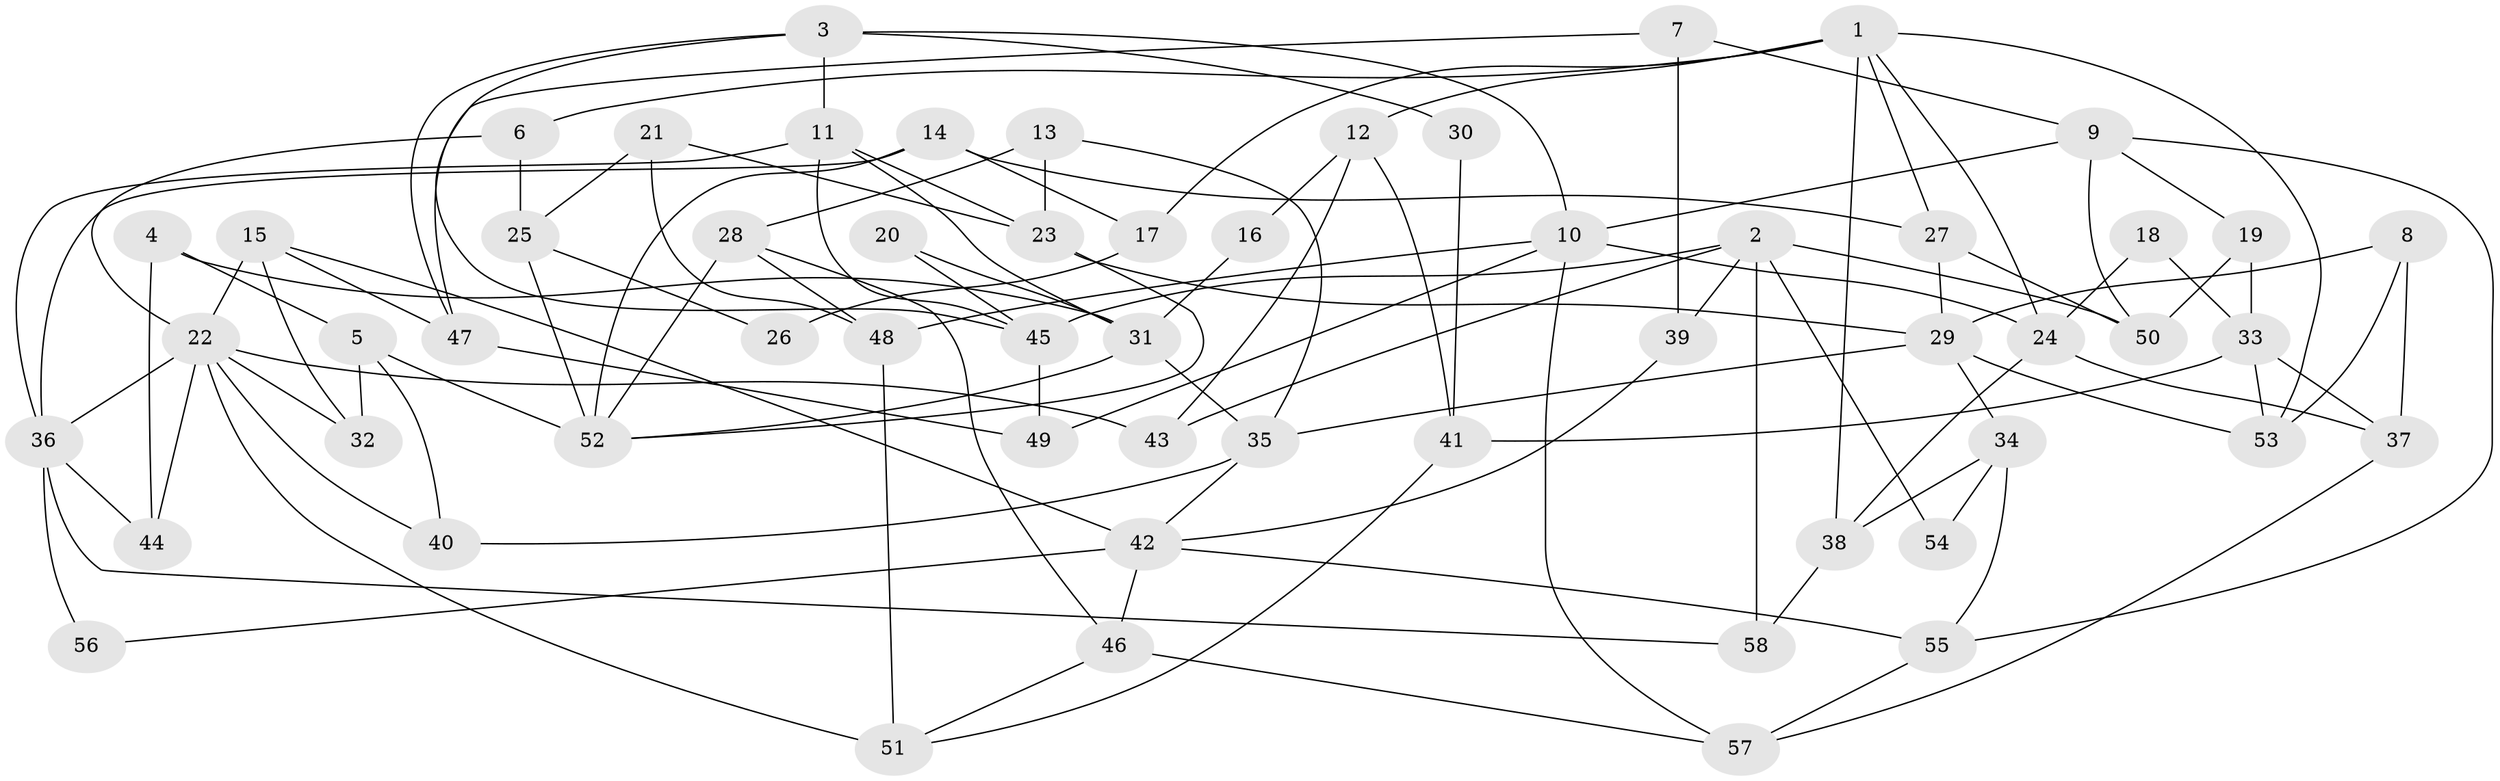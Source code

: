 // Generated by graph-tools (version 1.1) at 2025/36/03/09/25 02:36:21]
// undirected, 58 vertices, 116 edges
graph export_dot {
graph [start="1"]
  node [color=gray90,style=filled];
  1;
  2;
  3;
  4;
  5;
  6;
  7;
  8;
  9;
  10;
  11;
  12;
  13;
  14;
  15;
  16;
  17;
  18;
  19;
  20;
  21;
  22;
  23;
  24;
  25;
  26;
  27;
  28;
  29;
  30;
  31;
  32;
  33;
  34;
  35;
  36;
  37;
  38;
  39;
  40;
  41;
  42;
  43;
  44;
  45;
  46;
  47;
  48;
  49;
  50;
  51;
  52;
  53;
  54;
  55;
  56;
  57;
  58;
  1 -- 53;
  1 -- 24;
  1 -- 6;
  1 -- 12;
  1 -- 17;
  1 -- 27;
  1 -- 38;
  2 -- 58;
  2 -- 45;
  2 -- 39;
  2 -- 43;
  2 -- 50;
  2 -- 54;
  3 -- 10;
  3 -- 11;
  3 -- 30;
  3 -- 45;
  3 -- 47;
  4 -- 5;
  4 -- 44;
  4 -- 31;
  5 -- 32;
  5 -- 52;
  5 -- 40;
  6 -- 22;
  6 -- 25;
  7 -- 9;
  7 -- 39;
  7 -- 47;
  8 -- 37;
  8 -- 29;
  8 -- 53;
  9 -- 50;
  9 -- 10;
  9 -- 19;
  9 -- 55;
  10 -- 24;
  10 -- 57;
  10 -- 48;
  10 -- 49;
  11 -- 45;
  11 -- 23;
  11 -- 31;
  11 -- 36;
  12 -- 43;
  12 -- 16;
  12 -- 41;
  13 -- 28;
  13 -- 35;
  13 -- 23;
  14 -- 27;
  14 -- 52;
  14 -- 17;
  14 -- 36;
  15 -- 22;
  15 -- 47;
  15 -- 32;
  15 -- 42;
  16 -- 31;
  17 -- 26;
  18 -- 24;
  18 -- 33;
  19 -- 50;
  19 -- 33;
  20 -- 31;
  20 -- 45;
  21 -- 25;
  21 -- 48;
  21 -- 23;
  22 -- 51;
  22 -- 36;
  22 -- 32;
  22 -- 40;
  22 -- 43;
  22 -- 44;
  23 -- 29;
  23 -- 52;
  24 -- 37;
  24 -- 38;
  25 -- 52;
  25 -- 26;
  27 -- 29;
  27 -- 50;
  28 -- 46;
  28 -- 52;
  28 -- 48;
  29 -- 35;
  29 -- 34;
  29 -- 53;
  30 -- 41;
  31 -- 35;
  31 -- 52;
  33 -- 53;
  33 -- 37;
  33 -- 41;
  34 -- 55;
  34 -- 38;
  34 -- 54;
  35 -- 40;
  35 -- 42;
  36 -- 44;
  36 -- 56;
  36 -- 58;
  37 -- 57;
  38 -- 58;
  39 -- 42;
  41 -- 51;
  42 -- 46;
  42 -- 55;
  42 -- 56;
  45 -- 49;
  46 -- 51;
  46 -- 57;
  47 -- 49;
  48 -- 51;
  55 -- 57;
}
